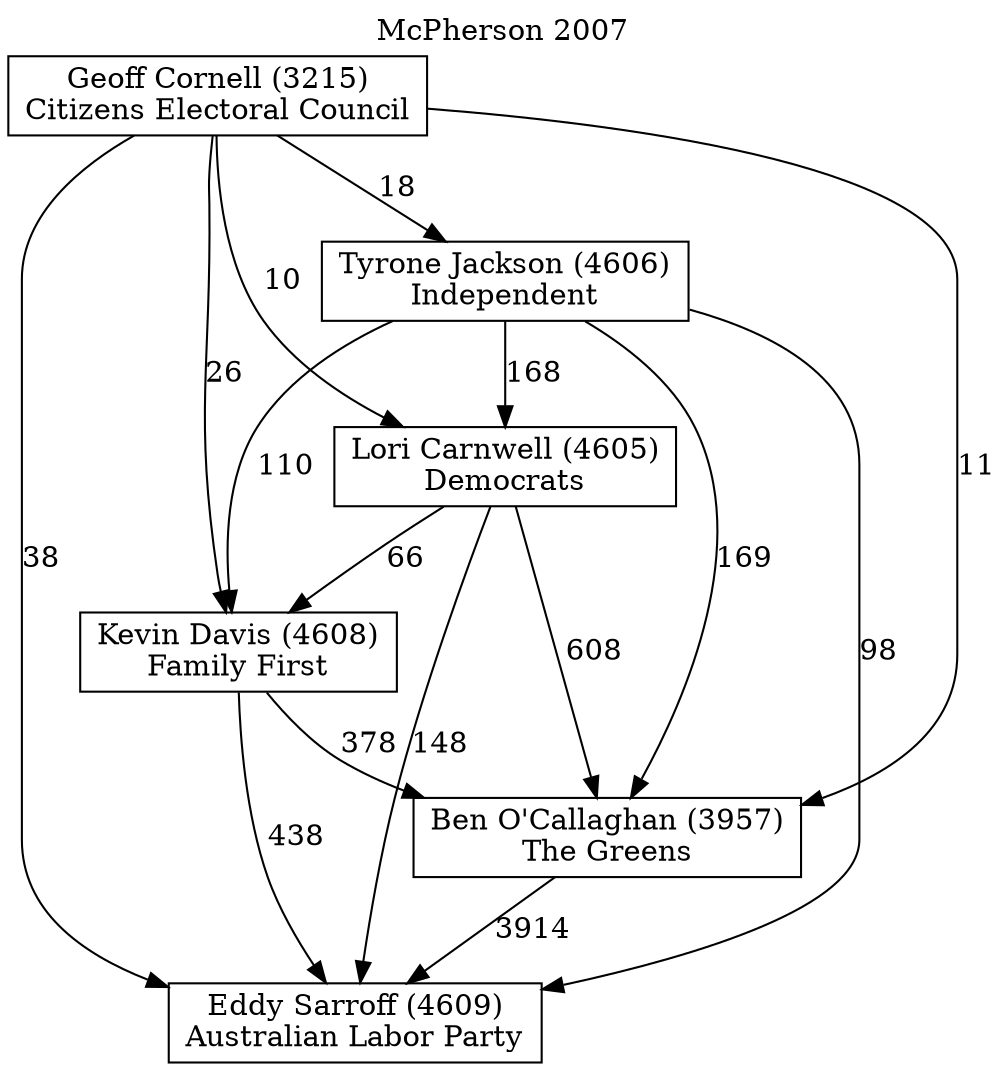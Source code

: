 // House preference flow
digraph "Eddy Sarroff (4609)_McPherson_2007" {
	graph [label="McPherson 2007" labelloc=t mclimit=10]
	node [shape=box]
	"Eddy Sarroff (4609)" [label="Eddy Sarroff (4609)
Australian Labor Party"]
	"Ben O'Callaghan (3957)" [label="Ben O'Callaghan (3957)
The Greens"]
	"Kevin Davis (4608)" [label="Kevin Davis (4608)
Family First"]
	"Lori Carnwell (4605)" [label="Lori Carnwell (4605)
Democrats"]
	"Tyrone Jackson (4606)" [label="Tyrone Jackson (4606)
Independent"]
	"Geoff Cornell (3215)" [label="Geoff Cornell (3215)
Citizens Electoral Council"]
	"Ben O'Callaghan (3957)" -> "Eddy Sarroff (4609)" [label=3914]
	"Kevin Davis (4608)" -> "Ben O'Callaghan (3957)" [label=378]
	"Lori Carnwell (4605)" -> "Kevin Davis (4608)" [label=66]
	"Tyrone Jackson (4606)" -> "Lori Carnwell (4605)" [label=168]
	"Geoff Cornell (3215)" -> "Tyrone Jackson (4606)" [label=18]
	"Kevin Davis (4608)" -> "Eddy Sarroff (4609)" [label=438]
	"Lori Carnwell (4605)" -> "Eddy Sarroff (4609)" [label=148]
	"Tyrone Jackson (4606)" -> "Eddy Sarroff (4609)" [label=98]
	"Geoff Cornell (3215)" -> "Eddy Sarroff (4609)" [label=38]
	"Geoff Cornell (3215)" -> "Lori Carnwell (4605)" [label=10]
	"Tyrone Jackson (4606)" -> "Kevin Davis (4608)" [label=110]
	"Geoff Cornell (3215)" -> "Kevin Davis (4608)" [label=26]
	"Lori Carnwell (4605)" -> "Ben O'Callaghan (3957)" [label=608]
	"Tyrone Jackson (4606)" -> "Ben O'Callaghan (3957)" [label=169]
	"Geoff Cornell (3215)" -> "Ben O'Callaghan (3957)" [label=11]
}
